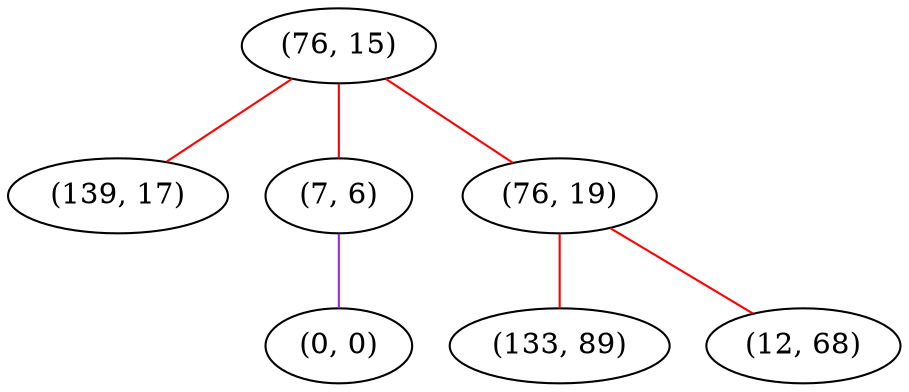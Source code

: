 graph "" {
"(76, 15)";
"(139, 17)";
"(7, 6)";
"(76, 19)";
"(133, 89)";
"(12, 68)";
"(0, 0)";
"(76, 15)" -- "(7, 6)"  [color=red, key=0, weight=1];
"(76, 15)" -- "(139, 17)"  [color=red, key=0, weight=1];
"(76, 15)" -- "(76, 19)"  [color=red, key=0, weight=1];
"(7, 6)" -- "(0, 0)"  [color=purple, key=0, weight=4];
"(76, 19)" -- "(133, 89)"  [color=red, key=0, weight=1];
"(76, 19)" -- "(12, 68)"  [color=red, key=0, weight=1];
}

